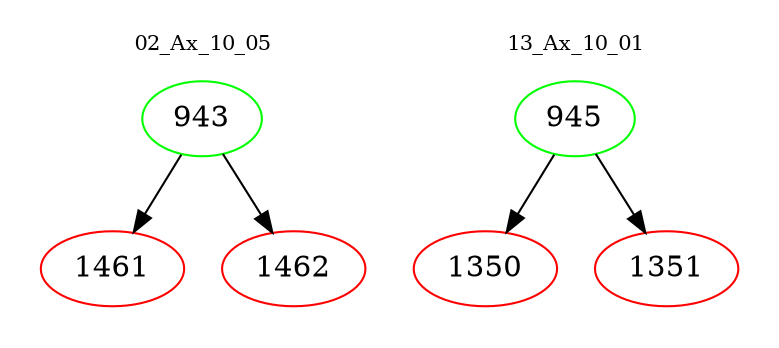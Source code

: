 digraph{
subgraph cluster_0 {
color = white
label = "02_Ax_10_05";
fontsize=10;
T0_943 [label="943", color="green"]
T0_943 -> T0_1461 [color="black"]
T0_1461 [label="1461", color="red"]
T0_943 -> T0_1462 [color="black"]
T0_1462 [label="1462", color="red"]
}
subgraph cluster_1 {
color = white
label = "13_Ax_10_01";
fontsize=10;
T1_945 [label="945", color="green"]
T1_945 -> T1_1350 [color="black"]
T1_1350 [label="1350", color="red"]
T1_945 -> T1_1351 [color="black"]
T1_1351 [label="1351", color="red"]
}
}
